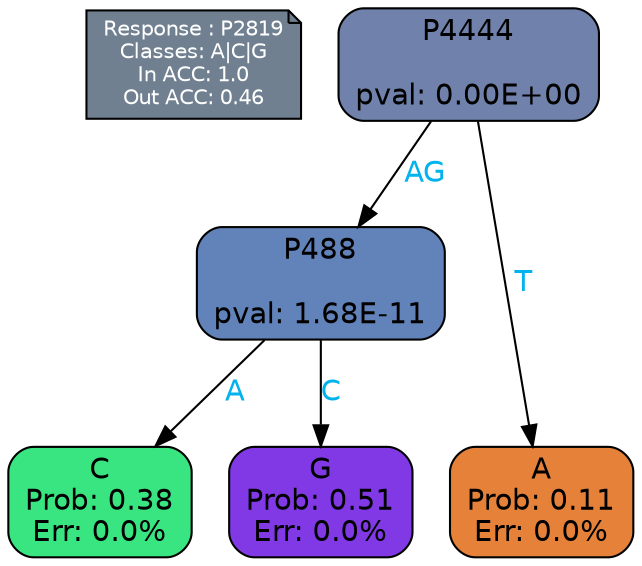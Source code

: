 digraph Tree {
node [shape=box, style="filled, rounded", color="black", fontname=helvetica] ;
graph [ranksep=equally, splines=polylines, bgcolor=transparent, dpi=600] ;
edge [fontname=helvetica] ;
LEGEND [label="Response : P2819
Classes: A|C|G
In ACC: 1.0
Out ACC: 0.46
",shape=note,align=left,style=filled,fillcolor="slategray",fontcolor="white",fontsize=10];1 [label="P4444

pval: 0.00E+00", fillcolor="#7082ab"] ;
2 [label="P488

pval: 1.68E-11", fillcolor="#6282ba"] ;
3 [label="C
Prob: 0.38
Err: 0.0%", fillcolor="#39e581"] ;
4 [label="G
Prob: 0.51
Err: 0.0%", fillcolor="#8139e5"] ;
5 [label="A
Prob: 0.11
Err: 0.0%", fillcolor="#e58139"] ;
1 -> 2 [label="AG",fontcolor=deepskyblue2] ;
1 -> 5 [label="T",fontcolor=deepskyblue2] ;
2 -> 3 [label="A",fontcolor=deepskyblue2] ;
2 -> 4 [label="C",fontcolor=deepskyblue2] ;
{rank = same; 3;4;5;}{rank = same; LEGEND;1;}}